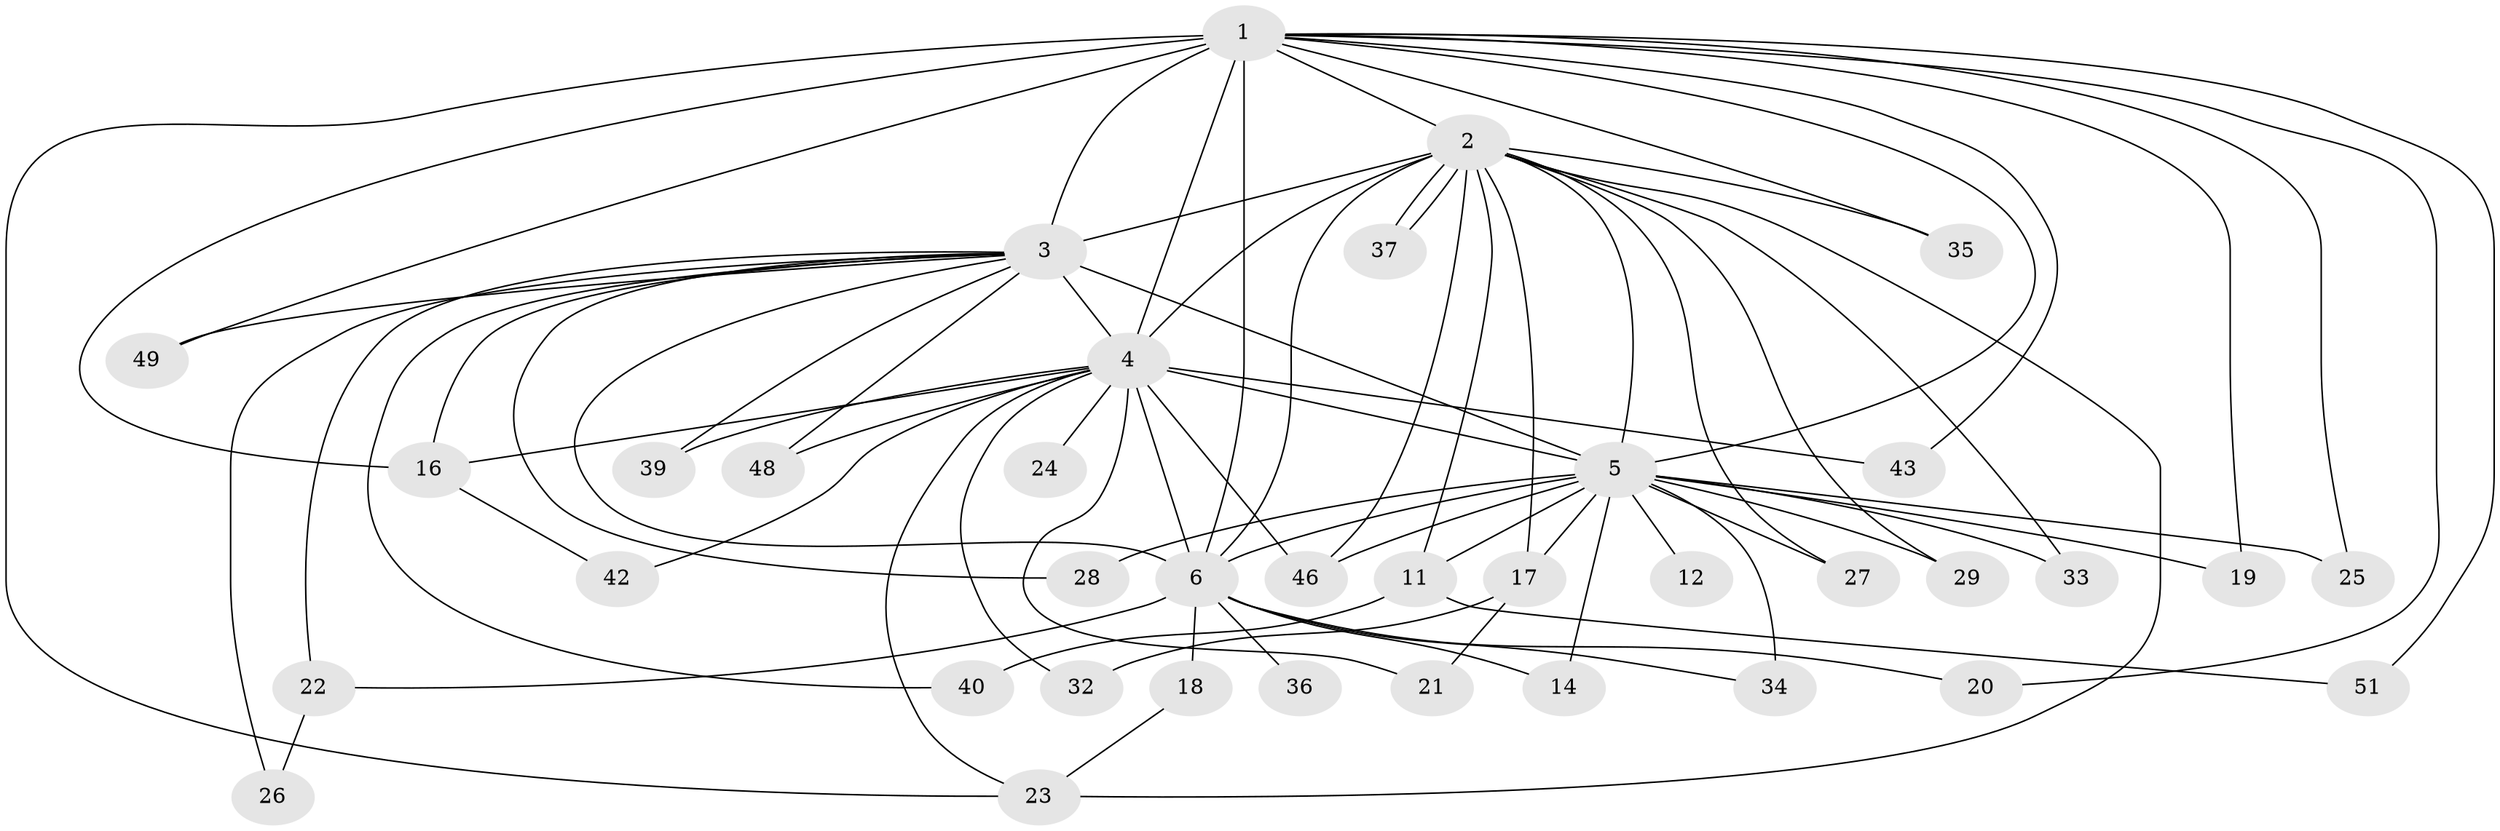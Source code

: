 // Generated by graph-tools (version 1.1) at 2025/23/03/03/25 07:23:38]
// undirected, 37 vertices, 77 edges
graph export_dot {
graph [start="1"]
  node [color=gray90,style=filled];
  1 [super="+13"];
  2 [super="+31"];
  3 [super="+8"];
  4 [super="+9"];
  5 [super="+7"];
  6 [super="+10"];
  11 [super="+15"];
  12;
  14;
  16 [super="+41"];
  17 [super="+30"];
  18 [super="+38"];
  19 [super="+45"];
  20;
  21;
  22;
  23 [super="+50"];
  24;
  25;
  26;
  27;
  28;
  29;
  32;
  33;
  34 [super="+44"];
  35;
  36;
  37;
  39;
  40;
  42;
  43;
  46 [super="+47"];
  48;
  49;
  51;
  1 -- 2;
  1 -- 3 [weight=2];
  1 -- 4 [weight=3];
  1 -- 5 [weight=2];
  1 -- 6 [weight=2];
  1 -- 16;
  1 -- 20;
  1 -- 25;
  1 -- 35;
  1 -- 43;
  1 -- 23;
  1 -- 49;
  1 -- 19;
  1 -- 51;
  2 -- 3 [weight=3];
  2 -- 4 [weight=2];
  2 -- 5 [weight=2];
  2 -- 6 [weight=2];
  2 -- 11;
  2 -- 17 [weight=2];
  2 -- 23;
  2 -- 27;
  2 -- 29;
  2 -- 33;
  2 -- 35;
  2 -- 37;
  2 -- 37;
  2 -- 46;
  3 -- 4 [weight=4];
  3 -- 5 [weight=4];
  3 -- 6 [weight=4];
  3 -- 22;
  3 -- 40;
  3 -- 49;
  3 -- 39;
  3 -- 16;
  3 -- 48;
  3 -- 26;
  3 -- 28;
  4 -- 5 [weight=4];
  4 -- 6 [weight=4];
  4 -- 21;
  4 -- 24 [weight=2];
  4 -- 32;
  4 -- 39;
  4 -- 42;
  4 -- 46;
  4 -- 48;
  4 -- 43;
  4 -- 23;
  4 -- 16;
  5 -- 6 [weight=4];
  5 -- 12 [weight=2];
  5 -- 17;
  5 -- 27;
  5 -- 28;
  5 -- 33;
  5 -- 11 [weight=2];
  5 -- 14;
  5 -- 19 [weight=2];
  5 -- 25;
  5 -- 29;
  5 -- 34 [weight=2];
  5 -- 46;
  6 -- 14;
  6 -- 18 [weight=2];
  6 -- 22;
  6 -- 36 [weight=2];
  6 -- 34;
  6 -- 20;
  11 -- 51;
  11 -- 40;
  16 -- 42;
  17 -- 21;
  17 -- 32;
  18 -- 23;
  22 -- 26;
}
